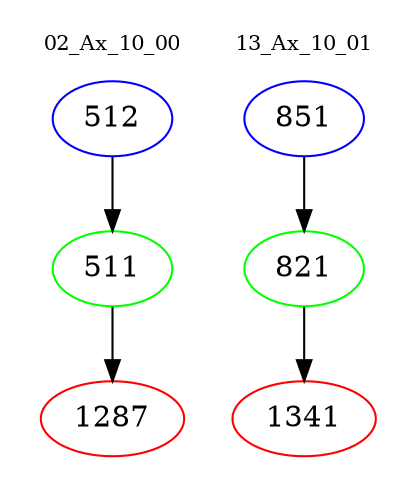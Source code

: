 digraph{
subgraph cluster_0 {
color = white
label = "02_Ax_10_00";
fontsize=10;
T0_512 [label="512", color="blue"]
T0_512 -> T0_511 [color="black"]
T0_511 [label="511", color="green"]
T0_511 -> T0_1287 [color="black"]
T0_1287 [label="1287", color="red"]
}
subgraph cluster_1 {
color = white
label = "13_Ax_10_01";
fontsize=10;
T1_851 [label="851", color="blue"]
T1_851 -> T1_821 [color="black"]
T1_821 [label="821", color="green"]
T1_821 -> T1_1341 [color="black"]
T1_1341 [label="1341", color="red"]
}
}
